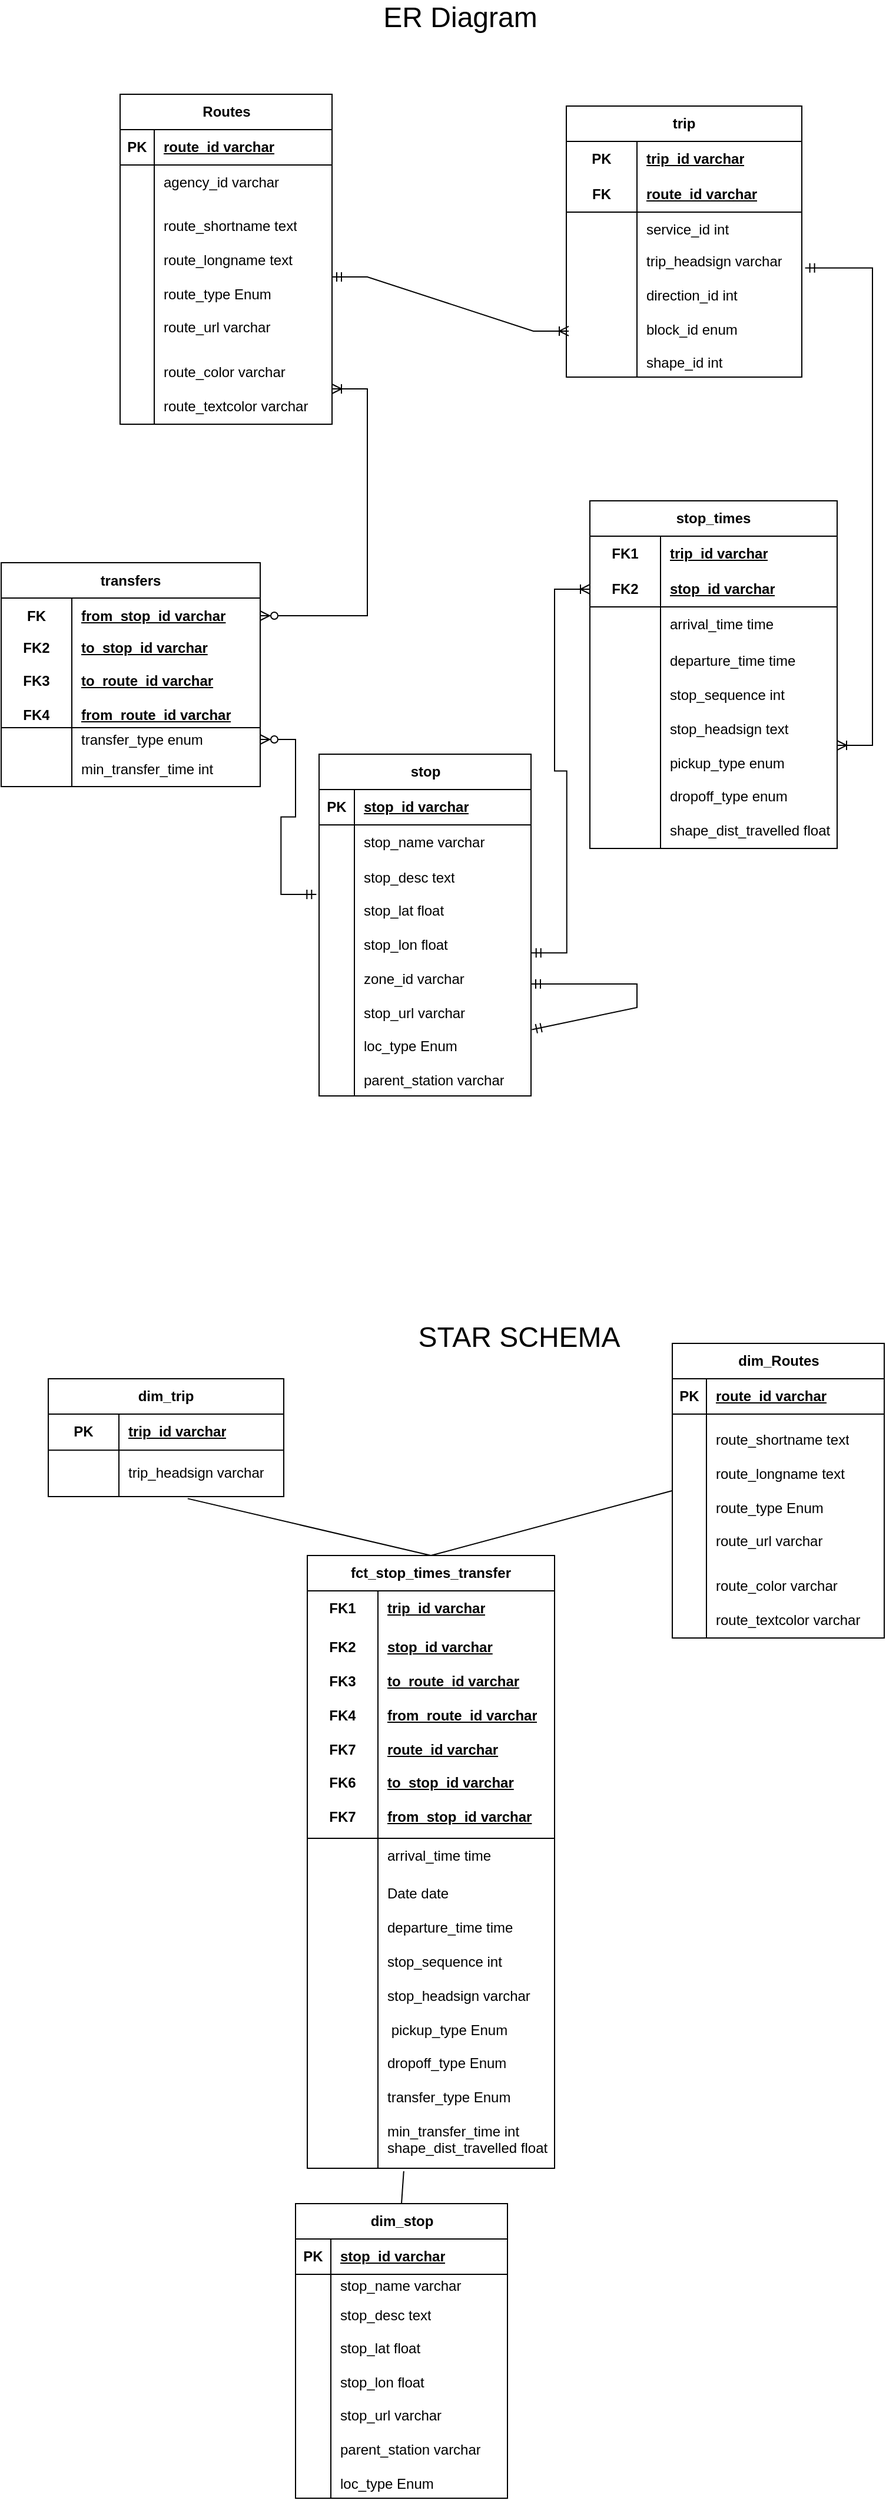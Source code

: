 <mxfile version="22.0.2" type="device">
  <diagram id="R2lEEEUBdFMjLlhIrx00" name="Page-1">
    <mxGraphModel dx="1274" dy="605" grid="1" gridSize="10" guides="1" tooltips="1" connect="1" arrows="1" fold="1" page="1" pageScale="1" pageWidth="850" pageHeight="1100" math="0" shadow="0" extFonts="Permanent Marker^https://fonts.googleapis.com/css?family=Permanent+Marker">
      <root>
        <mxCell id="0" />
        <mxCell id="1" parent="0" />
        <mxCell id="BN0zJVYFSK5SitSiGwVD-1" value="Routes" style="shape=table;startSize=30;container=1;collapsible=1;childLayout=tableLayout;fixedRows=1;rowLines=0;fontStyle=1;align=center;resizeLast=1;html=1;" parent="1" vertex="1">
          <mxGeometry x="111" y="130" width="180" height="280" as="geometry" />
        </mxCell>
        <mxCell id="BN0zJVYFSK5SitSiGwVD-2" value="" style="shape=tableRow;horizontal=0;startSize=0;swimlaneHead=0;swimlaneBody=0;fillColor=none;collapsible=0;dropTarget=0;points=[[0,0.5],[1,0.5]];portConstraint=eastwest;top=0;left=0;right=0;bottom=1;" parent="BN0zJVYFSK5SitSiGwVD-1" vertex="1">
          <mxGeometry y="30" width="180" height="30" as="geometry" />
        </mxCell>
        <mxCell id="BN0zJVYFSK5SitSiGwVD-3" value="PK" style="shape=partialRectangle;connectable=0;fillColor=none;top=0;left=0;bottom=0;right=0;fontStyle=1;overflow=hidden;whiteSpace=wrap;html=1;" parent="BN0zJVYFSK5SitSiGwVD-2" vertex="1">
          <mxGeometry width="29" height="30" as="geometry">
            <mxRectangle width="29" height="30" as="alternateBounds" />
          </mxGeometry>
        </mxCell>
        <mxCell id="BN0zJVYFSK5SitSiGwVD-4" value="route_id varchar" style="shape=partialRectangle;connectable=0;fillColor=none;top=0;left=0;bottom=0;right=0;align=left;spacingLeft=6;fontStyle=5;overflow=hidden;whiteSpace=wrap;html=1;" parent="BN0zJVYFSK5SitSiGwVD-2" vertex="1">
          <mxGeometry x="29" width="151" height="30" as="geometry">
            <mxRectangle width="151" height="30" as="alternateBounds" />
          </mxGeometry>
        </mxCell>
        <mxCell id="BN0zJVYFSK5SitSiGwVD-5" value="" style="shape=tableRow;horizontal=0;startSize=0;swimlaneHead=0;swimlaneBody=0;fillColor=none;collapsible=0;dropTarget=0;points=[[0,0.5],[1,0.5]];portConstraint=eastwest;top=0;left=0;right=0;bottom=0;" parent="BN0zJVYFSK5SitSiGwVD-1" vertex="1">
          <mxGeometry y="60" width="180" height="30" as="geometry" />
        </mxCell>
        <mxCell id="BN0zJVYFSK5SitSiGwVD-6" value="" style="shape=partialRectangle;connectable=0;fillColor=none;top=0;left=0;bottom=0;right=0;editable=1;overflow=hidden;whiteSpace=wrap;html=1;" parent="BN0zJVYFSK5SitSiGwVD-5" vertex="1">
          <mxGeometry width="29" height="30" as="geometry">
            <mxRectangle width="29" height="30" as="alternateBounds" />
          </mxGeometry>
        </mxCell>
        <mxCell id="BN0zJVYFSK5SitSiGwVD-7" value="agency_id varchar" style="shape=partialRectangle;connectable=0;fillColor=none;top=0;left=0;bottom=0;right=0;align=left;spacingLeft=6;overflow=hidden;whiteSpace=wrap;html=1;" parent="BN0zJVYFSK5SitSiGwVD-5" vertex="1">
          <mxGeometry x="29" width="151" height="30" as="geometry">
            <mxRectangle width="151" height="30" as="alternateBounds" />
          </mxGeometry>
        </mxCell>
        <mxCell id="BN0zJVYFSK5SitSiGwVD-8" value="" style="shape=tableRow;horizontal=0;startSize=0;swimlaneHead=0;swimlaneBody=0;fillColor=none;collapsible=0;dropTarget=0;points=[[0,0.5],[1,0.5]];portConstraint=eastwest;top=0;left=0;right=0;bottom=0;" parent="BN0zJVYFSK5SitSiGwVD-1" vertex="1">
          <mxGeometry y="90" width="180" height="130" as="geometry" />
        </mxCell>
        <mxCell id="BN0zJVYFSK5SitSiGwVD-9" value="" style="shape=partialRectangle;connectable=0;fillColor=none;top=0;left=0;bottom=0;right=0;editable=1;overflow=hidden;whiteSpace=wrap;html=1;" parent="BN0zJVYFSK5SitSiGwVD-8" vertex="1">
          <mxGeometry width="29" height="130" as="geometry">
            <mxRectangle width="29" height="130" as="alternateBounds" />
          </mxGeometry>
        </mxCell>
        <mxCell id="BN0zJVYFSK5SitSiGwVD-10" value="route_shortname text&lt;br&gt;&lt;br&gt;route_longname text&lt;br&gt;&lt;br&gt;route_type Enum&lt;br&gt;&lt;br&gt;route_url varchar" style="shape=partialRectangle;connectable=0;fillColor=none;top=0;left=0;bottom=0;right=0;align=left;spacingLeft=6;overflow=hidden;whiteSpace=wrap;html=1;" parent="BN0zJVYFSK5SitSiGwVD-8" vertex="1">
          <mxGeometry x="29" width="151" height="130" as="geometry">
            <mxRectangle width="151" height="130" as="alternateBounds" />
          </mxGeometry>
        </mxCell>
        <mxCell id="BN0zJVYFSK5SitSiGwVD-11" value="" style="shape=tableRow;horizontal=0;startSize=0;swimlaneHead=0;swimlaneBody=0;fillColor=none;collapsible=0;dropTarget=0;points=[[0,0.5],[1,0.5]];portConstraint=eastwest;top=0;left=0;right=0;bottom=0;" parent="BN0zJVYFSK5SitSiGwVD-1" vertex="1">
          <mxGeometry y="220" width="180" height="60" as="geometry" />
        </mxCell>
        <mxCell id="BN0zJVYFSK5SitSiGwVD-12" value="" style="shape=partialRectangle;connectable=0;fillColor=none;top=0;left=0;bottom=0;right=0;editable=1;overflow=hidden;whiteSpace=wrap;html=1;" parent="BN0zJVYFSK5SitSiGwVD-11" vertex="1">
          <mxGeometry width="29" height="60" as="geometry">
            <mxRectangle width="29" height="60" as="alternateBounds" />
          </mxGeometry>
        </mxCell>
        <mxCell id="BN0zJVYFSK5SitSiGwVD-13" value="route_color varchar&lt;br&gt;&lt;br&gt;route_textcolor varchar" style="shape=partialRectangle;connectable=0;fillColor=none;top=0;left=0;bottom=0;right=0;align=left;spacingLeft=6;overflow=hidden;whiteSpace=wrap;html=1;" parent="BN0zJVYFSK5SitSiGwVD-11" vertex="1">
          <mxGeometry x="29" width="151" height="60" as="geometry">
            <mxRectangle width="151" height="60" as="alternateBounds" />
          </mxGeometry>
        </mxCell>
        <mxCell id="BN0zJVYFSK5SitSiGwVD-27" value="trip" style="shape=table;startSize=30;container=1;collapsible=1;childLayout=tableLayout;fixedRows=1;rowLines=0;fontStyle=1;align=center;resizeLast=1;html=1;whiteSpace=wrap;" parent="1" vertex="1">
          <mxGeometry x="490" y="140" width="200" height="230" as="geometry" />
        </mxCell>
        <mxCell id="BN0zJVYFSK5SitSiGwVD-28" value="" style="shape=tableRow;horizontal=0;startSize=0;swimlaneHead=0;swimlaneBody=0;fillColor=none;collapsible=0;dropTarget=0;points=[[0,0.5],[1,0.5]];portConstraint=eastwest;top=0;left=0;right=0;bottom=0;html=1;" parent="BN0zJVYFSK5SitSiGwVD-27" vertex="1">
          <mxGeometry y="30" width="200" height="30" as="geometry" />
        </mxCell>
        <mxCell id="BN0zJVYFSK5SitSiGwVD-29" value="PK" style="shape=partialRectangle;connectable=0;fillColor=none;top=0;left=0;bottom=0;right=0;fontStyle=1;overflow=hidden;html=1;whiteSpace=wrap;" parent="BN0zJVYFSK5SitSiGwVD-28" vertex="1">
          <mxGeometry width="60" height="30" as="geometry">
            <mxRectangle width="60" height="30" as="alternateBounds" />
          </mxGeometry>
        </mxCell>
        <mxCell id="BN0zJVYFSK5SitSiGwVD-30" value="trip_id varchar" style="shape=partialRectangle;connectable=0;fillColor=none;top=0;left=0;bottom=0;right=0;align=left;spacingLeft=6;fontStyle=5;overflow=hidden;html=1;whiteSpace=wrap;" parent="BN0zJVYFSK5SitSiGwVD-28" vertex="1">
          <mxGeometry x="60" width="140" height="30" as="geometry">
            <mxRectangle width="140" height="30" as="alternateBounds" />
          </mxGeometry>
        </mxCell>
        <mxCell id="BN0zJVYFSK5SitSiGwVD-31" value="" style="shape=tableRow;horizontal=0;startSize=0;swimlaneHead=0;swimlaneBody=0;fillColor=none;collapsible=0;dropTarget=0;points=[[0,0.5],[1,0.5]];portConstraint=eastwest;top=0;left=0;right=0;bottom=1;html=1;" parent="BN0zJVYFSK5SitSiGwVD-27" vertex="1">
          <mxGeometry y="60" width="200" height="30" as="geometry" />
        </mxCell>
        <mxCell id="BN0zJVYFSK5SitSiGwVD-32" value="FK" style="shape=partialRectangle;connectable=0;fillColor=none;top=0;left=0;bottom=0;right=0;fontStyle=1;overflow=hidden;html=1;whiteSpace=wrap;" parent="BN0zJVYFSK5SitSiGwVD-31" vertex="1">
          <mxGeometry width="60" height="30" as="geometry">
            <mxRectangle width="60" height="30" as="alternateBounds" />
          </mxGeometry>
        </mxCell>
        <mxCell id="BN0zJVYFSK5SitSiGwVD-33" value="route_id varchar" style="shape=partialRectangle;connectable=0;fillColor=none;top=0;left=0;bottom=0;right=0;align=left;spacingLeft=6;fontStyle=5;overflow=hidden;html=1;whiteSpace=wrap;" parent="BN0zJVYFSK5SitSiGwVD-31" vertex="1">
          <mxGeometry x="60" width="140" height="30" as="geometry">
            <mxRectangle width="140" height="30" as="alternateBounds" />
          </mxGeometry>
        </mxCell>
        <mxCell id="BN0zJVYFSK5SitSiGwVD-34" value="" style="shape=tableRow;horizontal=0;startSize=0;swimlaneHead=0;swimlaneBody=0;fillColor=none;collapsible=0;dropTarget=0;points=[[0,0.5],[1,0.5]];portConstraint=eastwest;top=0;left=0;right=0;bottom=0;html=1;" parent="BN0zJVYFSK5SitSiGwVD-27" vertex="1">
          <mxGeometry y="90" width="200" height="30" as="geometry" />
        </mxCell>
        <mxCell id="BN0zJVYFSK5SitSiGwVD-35" value="" style="shape=partialRectangle;connectable=0;fillColor=none;top=0;left=0;bottom=0;right=0;editable=1;overflow=hidden;html=1;whiteSpace=wrap;" parent="BN0zJVYFSK5SitSiGwVD-34" vertex="1">
          <mxGeometry width="60" height="30" as="geometry">
            <mxRectangle width="60" height="30" as="alternateBounds" />
          </mxGeometry>
        </mxCell>
        <mxCell id="BN0zJVYFSK5SitSiGwVD-36" value="service_id int" style="shape=partialRectangle;connectable=0;fillColor=none;top=0;left=0;bottom=0;right=0;align=left;spacingLeft=6;overflow=hidden;html=1;whiteSpace=wrap;" parent="BN0zJVYFSK5SitSiGwVD-34" vertex="1">
          <mxGeometry x="60" width="140" height="30" as="geometry">
            <mxRectangle width="140" height="30" as="alternateBounds" />
          </mxGeometry>
        </mxCell>
        <mxCell id="BN0zJVYFSK5SitSiGwVD-37" value="" style="shape=tableRow;horizontal=0;startSize=0;swimlaneHead=0;swimlaneBody=0;fillColor=none;collapsible=0;dropTarget=0;points=[[0,0.5],[1,0.5]];portConstraint=eastwest;top=0;left=0;right=0;bottom=0;html=1;" parent="BN0zJVYFSK5SitSiGwVD-27" vertex="1">
          <mxGeometry y="120" width="200" height="110" as="geometry" />
        </mxCell>
        <mxCell id="BN0zJVYFSK5SitSiGwVD-38" value="" style="shape=partialRectangle;connectable=0;fillColor=none;top=0;left=0;bottom=0;right=0;editable=1;overflow=hidden;html=1;whiteSpace=wrap;" parent="BN0zJVYFSK5SitSiGwVD-37" vertex="1">
          <mxGeometry width="60" height="110" as="geometry">
            <mxRectangle width="60" height="110" as="alternateBounds" />
          </mxGeometry>
        </mxCell>
        <mxCell id="BN0zJVYFSK5SitSiGwVD-39" value="trip_headsign varchar&lt;br&gt;&lt;br&gt;direction_id int&lt;br&gt;&lt;br&gt;block_id enum&lt;br&gt;&lt;br&gt;shape_id int" style="shape=partialRectangle;connectable=0;fillColor=none;top=0;left=0;bottom=0;right=0;align=left;spacingLeft=6;overflow=hidden;html=1;whiteSpace=wrap;" parent="BN0zJVYFSK5SitSiGwVD-37" vertex="1">
          <mxGeometry x="60" width="140" height="110" as="geometry">
            <mxRectangle width="140" height="110" as="alternateBounds" />
          </mxGeometry>
        </mxCell>
        <mxCell id="BN0zJVYFSK5SitSiGwVD-54" value="stop_times" style="shape=table;startSize=30;container=1;collapsible=1;childLayout=tableLayout;fixedRows=1;rowLines=0;fontStyle=1;align=center;resizeLast=1;html=1;whiteSpace=wrap;" parent="1" vertex="1">
          <mxGeometry x="510" y="475" width="210" height="295" as="geometry" />
        </mxCell>
        <mxCell id="BN0zJVYFSK5SitSiGwVD-55" value="" style="shape=tableRow;horizontal=0;startSize=0;swimlaneHead=0;swimlaneBody=0;fillColor=none;collapsible=0;dropTarget=0;points=[[0,0.5],[1,0.5]];portConstraint=eastwest;top=0;left=0;right=0;bottom=0;html=1;" parent="BN0zJVYFSK5SitSiGwVD-54" vertex="1">
          <mxGeometry y="30" width="210" height="30" as="geometry" />
        </mxCell>
        <mxCell id="BN0zJVYFSK5SitSiGwVD-56" value="FK1" style="shape=partialRectangle;connectable=0;fillColor=none;top=0;left=0;bottom=0;right=0;fontStyle=1;overflow=hidden;html=1;whiteSpace=wrap;" parent="BN0zJVYFSK5SitSiGwVD-55" vertex="1">
          <mxGeometry width="60" height="30" as="geometry">
            <mxRectangle width="60" height="30" as="alternateBounds" />
          </mxGeometry>
        </mxCell>
        <mxCell id="BN0zJVYFSK5SitSiGwVD-57" value="trip_id varchar" style="shape=partialRectangle;connectable=0;fillColor=none;top=0;left=0;bottom=0;right=0;align=left;spacingLeft=6;fontStyle=5;overflow=hidden;html=1;whiteSpace=wrap;" parent="BN0zJVYFSK5SitSiGwVD-55" vertex="1">
          <mxGeometry x="60" width="150" height="30" as="geometry">
            <mxRectangle width="150" height="30" as="alternateBounds" />
          </mxGeometry>
        </mxCell>
        <mxCell id="BN0zJVYFSK5SitSiGwVD-58" value="" style="shape=tableRow;horizontal=0;startSize=0;swimlaneHead=0;swimlaneBody=0;fillColor=none;collapsible=0;dropTarget=0;points=[[0,0.5],[1,0.5]];portConstraint=eastwest;top=0;left=0;right=0;bottom=1;html=1;" parent="BN0zJVYFSK5SitSiGwVD-54" vertex="1">
          <mxGeometry y="60" width="210" height="30" as="geometry" />
        </mxCell>
        <mxCell id="BN0zJVYFSK5SitSiGwVD-59" value="FK2" style="shape=partialRectangle;connectable=0;fillColor=none;top=0;left=0;bottom=0;right=0;fontStyle=1;overflow=hidden;html=1;whiteSpace=wrap;" parent="BN0zJVYFSK5SitSiGwVD-58" vertex="1">
          <mxGeometry width="60" height="30" as="geometry">
            <mxRectangle width="60" height="30" as="alternateBounds" />
          </mxGeometry>
        </mxCell>
        <mxCell id="BN0zJVYFSK5SitSiGwVD-60" value="stop_id varchar" style="shape=partialRectangle;connectable=0;fillColor=none;top=0;left=0;bottom=0;right=0;align=left;spacingLeft=6;fontStyle=5;overflow=hidden;html=1;whiteSpace=wrap;" parent="BN0zJVYFSK5SitSiGwVD-58" vertex="1">
          <mxGeometry x="60" width="150" height="30" as="geometry">
            <mxRectangle width="150" height="30" as="alternateBounds" />
          </mxGeometry>
        </mxCell>
        <mxCell id="BN0zJVYFSK5SitSiGwVD-61" value="" style="shape=tableRow;horizontal=0;startSize=0;swimlaneHead=0;swimlaneBody=0;fillColor=none;collapsible=0;dropTarget=0;points=[[0,0.5],[1,0.5]];portConstraint=eastwest;top=0;left=0;right=0;bottom=0;html=1;" parent="BN0zJVYFSK5SitSiGwVD-54" vertex="1">
          <mxGeometry y="90" width="210" height="30" as="geometry" />
        </mxCell>
        <mxCell id="BN0zJVYFSK5SitSiGwVD-62" value="" style="shape=partialRectangle;connectable=0;fillColor=none;top=0;left=0;bottom=0;right=0;editable=1;overflow=hidden;html=1;whiteSpace=wrap;" parent="BN0zJVYFSK5SitSiGwVD-61" vertex="1">
          <mxGeometry width="60" height="30" as="geometry">
            <mxRectangle width="60" height="30" as="alternateBounds" />
          </mxGeometry>
        </mxCell>
        <mxCell id="BN0zJVYFSK5SitSiGwVD-63" value="arrival_time time" style="shape=partialRectangle;connectable=0;fillColor=none;top=0;left=0;bottom=0;right=0;align=left;spacingLeft=6;overflow=hidden;html=1;whiteSpace=wrap;" parent="BN0zJVYFSK5SitSiGwVD-61" vertex="1">
          <mxGeometry x="60" width="150" height="30" as="geometry">
            <mxRectangle width="150" height="30" as="alternateBounds" />
          </mxGeometry>
        </mxCell>
        <mxCell id="BN0zJVYFSK5SitSiGwVD-64" value="" style="shape=tableRow;horizontal=0;startSize=0;swimlaneHead=0;swimlaneBody=0;fillColor=none;collapsible=0;dropTarget=0;points=[[0,0.5],[1,0.5]];portConstraint=eastwest;top=0;left=0;right=0;bottom=0;html=1;" parent="BN0zJVYFSK5SitSiGwVD-54" vertex="1">
          <mxGeometry y="120" width="210" height="175" as="geometry" />
        </mxCell>
        <mxCell id="BN0zJVYFSK5SitSiGwVD-65" value="" style="shape=partialRectangle;connectable=0;fillColor=none;top=0;left=0;bottom=0;right=0;editable=1;overflow=hidden;html=1;whiteSpace=wrap;" parent="BN0zJVYFSK5SitSiGwVD-64" vertex="1">
          <mxGeometry width="60" height="175" as="geometry">
            <mxRectangle width="60" height="175" as="alternateBounds" />
          </mxGeometry>
        </mxCell>
        <mxCell id="BN0zJVYFSK5SitSiGwVD-66" value="departure_time time&lt;br&gt;&lt;br&gt;stop_sequence int&lt;br&gt;&lt;br&gt;stop_headsign text&lt;br&gt;&lt;br&gt;pickup_type enum&lt;br&gt;&lt;br&gt;dropoff_type enum&lt;br&gt;&lt;br&gt;shape_dist_travelled float" style="shape=partialRectangle;connectable=0;fillColor=none;top=0;left=0;bottom=0;right=0;align=left;spacingLeft=6;overflow=hidden;html=1;whiteSpace=wrap;" parent="BN0zJVYFSK5SitSiGwVD-64" vertex="1">
          <mxGeometry x="60" width="150" height="175" as="geometry">
            <mxRectangle width="150" height="175" as="alternateBounds" />
          </mxGeometry>
        </mxCell>
        <mxCell id="BN0zJVYFSK5SitSiGwVD-67" value="transfers" style="shape=table;startSize=30;container=1;collapsible=1;childLayout=tableLayout;fixedRows=1;rowLines=0;fontStyle=1;align=center;resizeLast=1;html=1;whiteSpace=wrap;" parent="1" vertex="1">
          <mxGeometry x="10" y="527.5" width="220" height="190" as="geometry" />
        </mxCell>
        <mxCell id="BN0zJVYFSK5SitSiGwVD-68" value="" style="shape=tableRow;horizontal=0;startSize=0;swimlaneHead=0;swimlaneBody=0;fillColor=none;collapsible=0;dropTarget=0;points=[[0,0.5],[1,0.5]];portConstraint=eastwest;top=0;left=0;right=0;bottom=0;html=1;" parent="BN0zJVYFSK5SitSiGwVD-67" vertex="1">
          <mxGeometry y="30" width="220" height="30" as="geometry" />
        </mxCell>
        <mxCell id="BN0zJVYFSK5SitSiGwVD-69" value="FK" style="shape=partialRectangle;connectable=0;fillColor=none;top=0;left=0;bottom=0;right=0;fontStyle=1;overflow=hidden;html=1;whiteSpace=wrap;" parent="BN0zJVYFSK5SitSiGwVD-68" vertex="1">
          <mxGeometry width="60" height="30" as="geometry">
            <mxRectangle width="60" height="30" as="alternateBounds" />
          </mxGeometry>
        </mxCell>
        <mxCell id="BN0zJVYFSK5SitSiGwVD-70" value="from_stop_id varchar" style="shape=partialRectangle;connectable=0;fillColor=none;top=0;left=0;bottom=0;right=0;align=left;spacingLeft=6;fontStyle=5;overflow=hidden;html=1;whiteSpace=wrap;" parent="BN0zJVYFSK5SitSiGwVD-68" vertex="1">
          <mxGeometry x="60" width="160" height="30" as="geometry">
            <mxRectangle width="160" height="30" as="alternateBounds" />
          </mxGeometry>
        </mxCell>
        <mxCell id="BN0zJVYFSK5SitSiGwVD-71" value="" style="shape=tableRow;horizontal=0;startSize=0;swimlaneHead=0;swimlaneBody=0;fillColor=none;collapsible=0;dropTarget=0;points=[[0,0.5],[1,0.5]];portConstraint=eastwest;top=0;left=0;right=0;bottom=1;html=1;" parent="BN0zJVYFSK5SitSiGwVD-67" vertex="1">
          <mxGeometry y="60" width="220" height="80" as="geometry" />
        </mxCell>
        <mxCell id="BN0zJVYFSK5SitSiGwVD-72" value="FK2&lt;br&gt;&lt;br&gt;FK3&lt;br&gt;&lt;br&gt;FK4" style="shape=partialRectangle;connectable=0;fillColor=none;top=0;left=0;bottom=0;right=0;fontStyle=1;overflow=hidden;html=1;whiteSpace=wrap;" parent="BN0zJVYFSK5SitSiGwVD-71" vertex="1">
          <mxGeometry width="60" height="80" as="geometry">
            <mxRectangle width="60" height="80" as="alternateBounds" />
          </mxGeometry>
        </mxCell>
        <mxCell id="BN0zJVYFSK5SitSiGwVD-73" value="to_stop_id varchar&lt;br&gt;&lt;br&gt;to_route_id varchar&lt;br&gt;&lt;br&gt;from_route_id varchar" style="shape=partialRectangle;connectable=0;fillColor=none;top=0;left=0;bottom=0;right=0;align=left;spacingLeft=6;fontStyle=5;overflow=hidden;html=1;whiteSpace=wrap;" parent="BN0zJVYFSK5SitSiGwVD-71" vertex="1">
          <mxGeometry x="60" width="160" height="80" as="geometry">
            <mxRectangle width="160" height="80" as="alternateBounds" />
          </mxGeometry>
        </mxCell>
        <mxCell id="BN0zJVYFSK5SitSiGwVD-74" value="" style="shape=tableRow;horizontal=0;startSize=0;swimlaneHead=0;swimlaneBody=0;fillColor=none;collapsible=0;dropTarget=0;points=[[0,0.5],[1,0.5]];portConstraint=eastwest;top=0;left=0;right=0;bottom=0;html=1;" parent="BN0zJVYFSK5SitSiGwVD-67" vertex="1">
          <mxGeometry y="140" width="220" height="20" as="geometry" />
        </mxCell>
        <mxCell id="BN0zJVYFSK5SitSiGwVD-75" value="" style="shape=partialRectangle;connectable=0;fillColor=none;top=0;left=0;bottom=0;right=0;editable=1;overflow=hidden;html=1;whiteSpace=wrap;" parent="BN0zJVYFSK5SitSiGwVD-74" vertex="1">
          <mxGeometry width="60" height="20" as="geometry">
            <mxRectangle width="60" height="20" as="alternateBounds" />
          </mxGeometry>
        </mxCell>
        <mxCell id="BN0zJVYFSK5SitSiGwVD-76" value="transfer_type enum" style="shape=partialRectangle;connectable=0;fillColor=none;top=0;left=0;bottom=0;right=0;align=left;spacingLeft=6;overflow=hidden;html=1;whiteSpace=wrap;" parent="BN0zJVYFSK5SitSiGwVD-74" vertex="1">
          <mxGeometry x="60" width="160" height="20" as="geometry">
            <mxRectangle width="160" height="20" as="alternateBounds" />
          </mxGeometry>
        </mxCell>
        <mxCell id="BN0zJVYFSK5SitSiGwVD-77" value="" style="shape=tableRow;horizontal=0;startSize=0;swimlaneHead=0;swimlaneBody=0;fillColor=none;collapsible=0;dropTarget=0;points=[[0,0.5],[1,0.5]];portConstraint=eastwest;top=0;left=0;right=0;bottom=0;html=1;" parent="BN0zJVYFSK5SitSiGwVD-67" vertex="1">
          <mxGeometry y="160" width="220" height="30" as="geometry" />
        </mxCell>
        <mxCell id="BN0zJVYFSK5SitSiGwVD-78" value="" style="shape=partialRectangle;connectable=0;fillColor=none;top=0;left=0;bottom=0;right=0;editable=1;overflow=hidden;html=1;whiteSpace=wrap;" parent="BN0zJVYFSK5SitSiGwVD-77" vertex="1">
          <mxGeometry width="60" height="30" as="geometry">
            <mxRectangle width="60" height="30" as="alternateBounds" />
          </mxGeometry>
        </mxCell>
        <mxCell id="BN0zJVYFSK5SitSiGwVD-79" value="min_transfer_time int" style="shape=partialRectangle;connectable=0;fillColor=none;top=0;left=0;bottom=0;right=0;align=left;spacingLeft=6;overflow=hidden;html=1;whiteSpace=wrap;" parent="BN0zJVYFSK5SitSiGwVD-77" vertex="1">
          <mxGeometry x="60" width="160" height="30" as="geometry">
            <mxRectangle width="160" height="30" as="alternateBounds" />
          </mxGeometry>
        </mxCell>
        <mxCell id="BN0zJVYFSK5SitSiGwVD-82" value="" style="edgeStyle=entityRelationEdgeStyle;fontSize=12;html=1;endArrow=ERoneToMany;startArrow=ERmandOne;rounded=0;entryX=0;entryY=0.5;entryDx=0;entryDy=0;exitX=1.002;exitY=0.286;exitDx=0;exitDy=0;exitPerimeter=0;" parent="1" source="BN0zJVYFSK5SitSiGwVD-51" target="BN0zJVYFSK5SitSiGwVD-58" edge="1">
          <mxGeometry width="100" height="100" relative="1" as="geometry">
            <mxPoint x="300" y="655" as="sourcePoint" />
            <mxPoint x="400" y="555" as="targetPoint" />
          </mxGeometry>
        </mxCell>
        <mxCell id="BN0zJVYFSK5SitSiGwVD-83" value="" style="edgeStyle=entityRelationEdgeStyle;fontSize=12;html=1;endArrow=ERoneToMany;startArrow=ERmandOne;rounded=0;exitX=1.014;exitY=0.158;exitDx=0;exitDy=0;exitPerimeter=0;" parent="1" source="BN0zJVYFSK5SitSiGwVD-37" target="BN0zJVYFSK5SitSiGwVD-64" edge="1">
          <mxGeometry width="100" height="100" relative="1" as="geometry">
            <mxPoint x="370" y="550" as="sourcePoint" />
            <mxPoint x="470" y="450" as="targetPoint" />
            <Array as="points">
              <mxPoint x="410" y="440" />
            </Array>
          </mxGeometry>
        </mxCell>
        <mxCell id="BN0zJVYFSK5SitSiGwVD-152" value="" style="endArrow=none;html=1;rounded=0;exitX=0.5;exitY=0;exitDx=0;exitDy=0;entryX=0.592;entryY=1.042;entryDx=0;entryDy=0;entryPerimeter=0;" parent="1" source="BN0zJVYFSK5SitSiGwVD-99" target="BN0zJVYFSK5SitSiGwVD-148" edge="1">
          <mxGeometry relative="1" as="geometry">
            <mxPoint x="265" y="1500" as="sourcePoint" />
            <mxPoint x="350" y="1310" as="targetPoint" />
          </mxGeometry>
        </mxCell>
        <mxCell id="BN0zJVYFSK5SitSiGwVD-153" value="" style="endArrow=none;html=1;rounded=0;entryX=0.5;entryY=0;entryDx=0;entryDy=0;exitX=0.39;exitY=1.01;exitDx=0;exitDy=0;exitPerimeter=0;" parent="1" source="BN0zJVYFSK5SitSiGwVD-109" target="BN0zJVYFSK5SitSiGwVD-112" edge="1">
          <mxGeometry relative="1" as="geometry">
            <mxPoint x="275" y="1510" as="sourcePoint" />
            <mxPoint x="435" y="1510" as="targetPoint" />
          </mxGeometry>
        </mxCell>
        <mxCell id="BN0zJVYFSK5SitSiGwVD-155" value="" style="endArrow=none;html=1;rounded=0;exitX=0.5;exitY=0;exitDx=0;exitDy=0;entryX=0;entryY=0.5;entryDx=0;entryDy=0;" parent="1" source="BN0zJVYFSK5SitSiGwVD-99" target="BN0zJVYFSK5SitSiGwVD-132" edge="1">
          <mxGeometry relative="1" as="geometry">
            <mxPoint x="440" y="1510" as="sourcePoint" />
            <mxPoint x="630" y="1320" as="targetPoint" />
          </mxGeometry>
        </mxCell>
        <mxCell id="BN0zJVYFSK5SitSiGwVD-84" value="" style="edgeStyle=entityRelationEdgeStyle;fontSize=12;html=1;endArrow=ERoneToMany;startArrow=ERmandOne;rounded=0;exitX=1;exitY=0.5;exitDx=0;exitDy=0;entryX=0.01;entryY=0.645;entryDx=0;entryDy=0;entryPerimeter=0;" parent="1" source="BN0zJVYFSK5SitSiGwVD-8" target="BN0zJVYFSK5SitSiGwVD-37" edge="1">
          <mxGeometry width="100" height="100" relative="1" as="geometry">
            <mxPoint x="370" y="430" as="sourcePoint" />
            <mxPoint x="470" y="330" as="targetPoint" />
          </mxGeometry>
        </mxCell>
        <mxCell id="BN0zJVYFSK5SitSiGwVD-158" value="" style="edgeStyle=entityRelationEdgeStyle;fontSize=12;html=1;endArrow=ERzeroToMany;startArrow=ERmandOne;rounded=0;exitX=-0.013;exitY=0.967;exitDx=0;exitDy=0;exitPerimeter=0;" parent="1" source="BN0zJVYFSK5SitSiGwVD-48" target="BN0zJVYFSK5SitSiGwVD-74" edge="1">
          <mxGeometry width="100" height="100" relative="1" as="geometry">
            <mxPoint x="340" y="680" as="sourcePoint" />
            <mxPoint x="380" y="670" as="targetPoint" />
          </mxGeometry>
        </mxCell>
        <mxCell id="BN0zJVYFSK5SitSiGwVD-99" value="fct_stop_times_transfer" style="shape=table;startSize=30;container=1;collapsible=1;childLayout=tableLayout;fixedRows=1;rowLines=0;fontStyle=1;align=center;resizeLast=1;html=1;whiteSpace=wrap;" parent="1" vertex="1">
          <mxGeometry x="270" y="1370" width="210" height="520" as="geometry" />
        </mxCell>
        <mxCell id="BN0zJVYFSK5SitSiGwVD-100" value="" style="shape=tableRow;horizontal=0;startSize=0;swimlaneHead=0;swimlaneBody=0;fillColor=none;collapsible=0;dropTarget=0;points=[[0,0.5],[1,0.5]];portConstraint=eastwest;top=0;left=0;right=0;bottom=0;html=1;" parent="BN0zJVYFSK5SitSiGwVD-99" vertex="1">
          <mxGeometry y="30" width="210" height="30" as="geometry" />
        </mxCell>
        <mxCell id="BN0zJVYFSK5SitSiGwVD-101" value="FK1" style="shape=partialRectangle;connectable=0;fillColor=none;top=0;left=0;bottom=0;right=0;fontStyle=1;overflow=hidden;html=1;whiteSpace=wrap;" parent="BN0zJVYFSK5SitSiGwVD-100" vertex="1">
          <mxGeometry width="60" height="30" as="geometry">
            <mxRectangle width="60" height="30" as="alternateBounds" />
          </mxGeometry>
        </mxCell>
        <mxCell id="BN0zJVYFSK5SitSiGwVD-102" value="trip_id varchar" style="shape=partialRectangle;connectable=0;fillColor=none;top=0;left=0;bottom=0;right=0;align=left;spacingLeft=6;fontStyle=5;overflow=hidden;html=1;whiteSpace=wrap;" parent="BN0zJVYFSK5SitSiGwVD-100" vertex="1">
          <mxGeometry x="60" width="150" height="30" as="geometry">
            <mxRectangle width="150" height="30" as="alternateBounds" />
          </mxGeometry>
        </mxCell>
        <mxCell id="BN0zJVYFSK5SitSiGwVD-103" value="" style="shape=tableRow;horizontal=0;startSize=0;swimlaneHead=0;swimlaneBody=0;fillColor=none;collapsible=0;dropTarget=0;points=[[0,0.5],[1,0.5]];portConstraint=eastwest;top=0;left=0;right=0;bottom=1;html=1;" parent="BN0zJVYFSK5SitSiGwVD-99" vertex="1">
          <mxGeometry y="60" width="210" height="180" as="geometry" />
        </mxCell>
        <mxCell id="BN0zJVYFSK5SitSiGwVD-104" value="FK2&lt;br&gt;&lt;br&gt;FK3&lt;br&gt;&lt;br&gt;FK4&lt;br&gt;&lt;br&gt;FK7&lt;br&gt;&lt;br&gt;FK6&lt;br&gt;&lt;br&gt;FK7" style="shape=partialRectangle;connectable=0;fillColor=none;top=0;left=0;bottom=0;right=0;fontStyle=1;overflow=hidden;html=1;whiteSpace=wrap;" parent="BN0zJVYFSK5SitSiGwVD-103" vertex="1">
          <mxGeometry width="60" height="180" as="geometry">
            <mxRectangle width="60" height="180" as="alternateBounds" />
          </mxGeometry>
        </mxCell>
        <mxCell id="BN0zJVYFSK5SitSiGwVD-105" value="stop_id varchar&lt;br&gt;&lt;br&gt;to_route_id varchar&lt;br&gt;&lt;br&gt;from_route_id varchar&lt;br&gt;&lt;br&gt;route_id varchar&lt;br&gt;&lt;br&gt;to_stop_id varchar&lt;br&gt;&lt;br&gt;from_stop_id varchar" style="shape=partialRectangle;connectable=0;fillColor=none;top=0;left=0;bottom=0;right=0;align=left;spacingLeft=6;fontStyle=5;overflow=hidden;html=1;whiteSpace=wrap;" parent="BN0zJVYFSK5SitSiGwVD-103" vertex="1">
          <mxGeometry x="60" width="150" height="180" as="geometry">
            <mxRectangle width="150" height="180" as="alternateBounds" />
          </mxGeometry>
        </mxCell>
        <mxCell id="BN0zJVYFSK5SitSiGwVD-106" value="" style="shape=tableRow;horizontal=0;startSize=0;swimlaneHead=0;swimlaneBody=0;fillColor=none;collapsible=0;dropTarget=0;points=[[0,0.5],[1,0.5]];portConstraint=eastwest;top=0;left=0;right=0;bottom=0;html=1;" parent="BN0zJVYFSK5SitSiGwVD-99" vertex="1">
          <mxGeometry y="240" width="210" height="30" as="geometry" />
        </mxCell>
        <mxCell id="BN0zJVYFSK5SitSiGwVD-107" value="" style="shape=partialRectangle;connectable=0;fillColor=none;top=0;left=0;bottom=0;right=0;editable=1;overflow=hidden;html=1;whiteSpace=wrap;" parent="BN0zJVYFSK5SitSiGwVD-106" vertex="1">
          <mxGeometry width="60" height="30" as="geometry">
            <mxRectangle width="60" height="30" as="alternateBounds" />
          </mxGeometry>
        </mxCell>
        <mxCell id="BN0zJVYFSK5SitSiGwVD-108" value="arrival_time time" style="shape=partialRectangle;connectable=0;fillColor=none;top=0;left=0;bottom=0;right=0;align=left;spacingLeft=6;overflow=hidden;html=1;whiteSpace=wrap;" parent="BN0zJVYFSK5SitSiGwVD-106" vertex="1">
          <mxGeometry x="60" width="150" height="30" as="geometry">
            <mxRectangle width="150" height="30" as="alternateBounds" />
          </mxGeometry>
        </mxCell>
        <mxCell id="BN0zJVYFSK5SitSiGwVD-109" value="" style="shape=tableRow;horizontal=0;startSize=0;swimlaneHead=0;swimlaneBody=0;fillColor=none;collapsible=0;dropTarget=0;points=[[0,0.5],[1,0.5]];portConstraint=eastwest;top=0;left=0;right=0;bottom=0;html=1;" parent="BN0zJVYFSK5SitSiGwVD-99" vertex="1">
          <mxGeometry y="270" width="210" height="250" as="geometry" />
        </mxCell>
        <mxCell id="BN0zJVYFSK5SitSiGwVD-110" value="" style="shape=partialRectangle;connectable=0;fillColor=none;top=0;left=0;bottom=0;right=0;editable=1;overflow=hidden;html=1;whiteSpace=wrap;" parent="BN0zJVYFSK5SitSiGwVD-109" vertex="1">
          <mxGeometry width="60" height="250" as="geometry">
            <mxRectangle width="60" height="250" as="alternateBounds" />
          </mxGeometry>
        </mxCell>
        <mxCell id="BN0zJVYFSK5SitSiGwVD-111" value="Date date&lt;br&gt;&lt;br&gt;departure_time time&lt;br&gt;&lt;br&gt;stop_sequence int&lt;br&gt;&lt;br&gt;stop_headsign varchar&lt;br&gt;&lt;br&gt;&amp;nbsp;pickup_type Enum&lt;br&gt;&lt;br&gt;dropoff_type Enum&lt;br&gt;&lt;br&gt;transfer_type Enum&lt;br&gt;&lt;br&gt;min_transfer_time int&lt;br&gt;shape_dist_travelled float" style="shape=partialRectangle;connectable=0;fillColor=none;top=0;left=0;bottom=0;right=0;align=left;spacingLeft=6;overflow=hidden;html=1;whiteSpace=wrap;" parent="BN0zJVYFSK5SitSiGwVD-109" vertex="1">
          <mxGeometry x="60" width="150" height="250" as="geometry">
            <mxRectangle width="150" height="250" as="alternateBounds" />
          </mxGeometry>
        </mxCell>
        <mxCell id="BN0zJVYFSK5SitSiGwVD-125" value="dim_Routes" style="shape=table;startSize=30;container=1;collapsible=1;childLayout=tableLayout;fixedRows=1;rowLines=0;fontStyle=1;align=center;resizeLast=1;html=1;" parent="1" vertex="1">
          <mxGeometry x="580" y="1190" width="180" height="250" as="geometry" />
        </mxCell>
        <mxCell id="BN0zJVYFSK5SitSiGwVD-126" value="" style="shape=tableRow;horizontal=0;startSize=0;swimlaneHead=0;swimlaneBody=0;fillColor=none;collapsible=0;dropTarget=0;points=[[0,0.5],[1,0.5]];portConstraint=eastwest;top=0;left=0;right=0;bottom=1;" parent="BN0zJVYFSK5SitSiGwVD-125" vertex="1">
          <mxGeometry y="30" width="180" height="30" as="geometry" />
        </mxCell>
        <mxCell id="BN0zJVYFSK5SitSiGwVD-127" value="PK" style="shape=partialRectangle;connectable=0;fillColor=none;top=0;left=0;bottom=0;right=0;fontStyle=1;overflow=hidden;whiteSpace=wrap;html=1;" parent="BN0zJVYFSK5SitSiGwVD-126" vertex="1">
          <mxGeometry width="29" height="30" as="geometry">
            <mxRectangle width="29" height="30" as="alternateBounds" />
          </mxGeometry>
        </mxCell>
        <mxCell id="BN0zJVYFSK5SitSiGwVD-128" value="route_id varchar" style="shape=partialRectangle;connectable=0;fillColor=none;top=0;left=0;bottom=0;right=0;align=left;spacingLeft=6;fontStyle=5;overflow=hidden;whiteSpace=wrap;html=1;" parent="BN0zJVYFSK5SitSiGwVD-126" vertex="1">
          <mxGeometry x="29" width="151" height="30" as="geometry">
            <mxRectangle width="151" height="30" as="alternateBounds" />
          </mxGeometry>
        </mxCell>
        <mxCell id="BN0zJVYFSK5SitSiGwVD-132" value="" style="shape=tableRow;horizontal=0;startSize=0;swimlaneHead=0;swimlaneBody=0;fillColor=none;collapsible=0;dropTarget=0;points=[[0,0.5],[1,0.5]];portConstraint=eastwest;top=0;left=0;right=0;bottom=0;" parent="BN0zJVYFSK5SitSiGwVD-125" vertex="1">
          <mxGeometry y="60" width="180" height="130" as="geometry" />
        </mxCell>
        <mxCell id="BN0zJVYFSK5SitSiGwVD-133" value="" style="shape=partialRectangle;connectable=0;fillColor=none;top=0;left=0;bottom=0;right=0;editable=1;overflow=hidden;whiteSpace=wrap;html=1;" parent="BN0zJVYFSK5SitSiGwVD-132" vertex="1">
          <mxGeometry width="29" height="130" as="geometry">
            <mxRectangle width="29" height="130" as="alternateBounds" />
          </mxGeometry>
        </mxCell>
        <mxCell id="BN0zJVYFSK5SitSiGwVD-134" value="route_shortname text&lt;br&gt;&lt;br&gt;route_longname text&lt;br&gt;&lt;br&gt;route_type Enum&lt;br&gt;&lt;br&gt;route_url varchar" style="shape=partialRectangle;connectable=0;fillColor=none;top=0;left=0;bottom=0;right=0;align=left;spacingLeft=6;overflow=hidden;whiteSpace=wrap;html=1;" parent="BN0zJVYFSK5SitSiGwVD-132" vertex="1">
          <mxGeometry x="29" width="151" height="130" as="geometry">
            <mxRectangle width="151" height="130" as="alternateBounds" />
          </mxGeometry>
        </mxCell>
        <mxCell id="BN0zJVYFSK5SitSiGwVD-135" value="" style="shape=tableRow;horizontal=0;startSize=0;swimlaneHead=0;swimlaneBody=0;fillColor=none;collapsible=0;dropTarget=0;points=[[0,0.5],[1,0.5]];portConstraint=eastwest;top=0;left=0;right=0;bottom=0;" parent="BN0zJVYFSK5SitSiGwVD-125" vertex="1">
          <mxGeometry y="190" width="180" height="60" as="geometry" />
        </mxCell>
        <mxCell id="BN0zJVYFSK5SitSiGwVD-136" value="" style="shape=partialRectangle;connectable=0;fillColor=none;top=0;left=0;bottom=0;right=0;editable=1;overflow=hidden;whiteSpace=wrap;html=1;" parent="BN0zJVYFSK5SitSiGwVD-135" vertex="1">
          <mxGeometry width="29" height="60" as="geometry">
            <mxRectangle width="29" height="60" as="alternateBounds" />
          </mxGeometry>
        </mxCell>
        <mxCell id="BN0zJVYFSK5SitSiGwVD-137" value="route_color varchar&lt;br&gt;&lt;br&gt;route_textcolor varchar" style="shape=partialRectangle;connectable=0;fillColor=none;top=0;left=0;bottom=0;right=0;align=left;spacingLeft=6;overflow=hidden;whiteSpace=wrap;html=1;" parent="BN0zJVYFSK5SitSiGwVD-135" vertex="1">
          <mxGeometry x="29" width="151" height="60" as="geometry">
            <mxRectangle width="151" height="60" as="alternateBounds" />
          </mxGeometry>
        </mxCell>
        <mxCell id="BN0zJVYFSK5SitSiGwVD-112" value="dim_stop" style="shape=table;startSize=30;container=1;collapsible=1;childLayout=tableLayout;fixedRows=1;rowLines=0;fontStyle=1;align=center;resizeLast=1;html=1;" parent="1" vertex="1">
          <mxGeometry x="260" y="1920" width="180" height="250" as="geometry" />
        </mxCell>
        <mxCell id="BN0zJVYFSK5SitSiGwVD-113" value="" style="shape=tableRow;horizontal=0;startSize=0;swimlaneHead=0;swimlaneBody=0;fillColor=none;collapsible=0;dropTarget=0;points=[[0,0.5],[1,0.5]];portConstraint=eastwest;top=0;left=0;right=0;bottom=1;" parent="BN0zJVYFSK5SitSiGwVD-112" vertex="1">
          <mxGeometry y="30" width="180" height="30" as="geometry" />
        </mxCell>
        <mxCell id="BN0zJVYFSK5SitSiGwVD-114" value="PK" style="shape=partialRectangle;connectable=0;fillColor=none;top=0;left=0;bottom=0;right=0;fontStyle=1;overflow=hidden;whiteSpace=wrap;html=1;" parent="BN0zJVYFSK5SitSiGwVD-113" vertex="1">
          <mxGeometry width="30" height="30" as="geometry">
            <mxRectangle width="30" height="30" as="alternateBounds" />
          </mxGeometry>
        </mxCell>
        <mxCell id="BN0zJVYFSK5SitSiGwVD-115" value="stop_id varchar" style="shape=partialRectangle;connectable=0;fillColor=none;top=0;left=0;bottom=0;right=0;align=left;spacingLeft=6;fontStyle=5;overflow=hidden;whiteSpace=wrap;html=1;" parent="BN0zJVYFSK5SitSiGwVD-113" vertex="1">
          <mxGeometry x="30" width="150" height="30" as="geometry">
            <mxRectangle width="150" height="30" as="alternateBounds" />
          </mxGeometry>
        </mxCell>
        <mxCell id="BN0zJVYFSK5SitSiGwVD-116" value="" style="shape=tableRow;horizontal=0;startSize=0;swimlaneHead=0;swimlaneBody=0;fillColor=none;collapsible=0;dropTarget=0;points=[[0,0.5],[1,0.5]];portConstraint=eastwest;top=0;left=0;right=0;bottom=0;" parent="BN0zJVYFSK5SitSiGwVD-112" vertex="1">
          <mxGeometry y="60" width="180" height="20" as="geometry" />
        </mxCell>
        <mxCell id="BN0zJVYFSK5SitSiGwVD-117" value="" style="shape=partialRectangle;connectable=0;fillColor=none;top=0;left=0;bottom=0;right=0;editable=1;overflow=hidden;whiteSpace=wrap;html=1;" parent="BN0zJVYFSK5SitSiGwVD-116" vertex="1">
          <mxGeometry width="30" height="20" as="geometry">
            <mxRectangle width="30" height="20" as="alternateBounds" />
          </mxGeometry>
        </mxCell>
        <mxCell id="BN0zJVYFSK5SitSiGwVD-118" value="stop_name varchar" style="shape=partialRectangle;connectable=0;fillColor=none;top=0;left=0;bottom=0;right=0;align=left;spacingLeft=6;overflow=hidden;whiteSpace=wrap;html=1;" parent="BN0zJVYFSK5SitSiGwVD-116" vertex="1">
          <mxGeometry x="30" width="150" height="20" as="geometry">
            <mxRectangle width="150" height="20" as="alternateBounds" />
          </mxGeometry>
        </mxCell>
        <mxCell id="BN0zJVYFSK5SitSiGwVD-119" value="" style="shape=tableRow;horizontal=0;startSize=0;swimlaneHead=0;swimlaneBody=0;fillColor=none;collapsible=0;dropTarget=0;points=[[0,0.5],[1,0.5]];portConstraint=eastwest;top=0;left=0;right=0;bottom=0;" parent="BN0zJVYFSK5SitSiGwVD-112" vertex="1">
          <mxGeometry y="80" width="180" height="30" as="geometry" />
        </mxCell>
        <mxCell id="BN0zJVYFSK5SitSiGwVD-120" value="" style="shape=partialRectangle;connectable=0;fillColor=none;top=0;left=0;bottom=0;right=0;editable=1;overflow=hidden;whiteSpace=wrap;html=1;" parent="BN0zJVYFSK5SitSiGwVD-119" vertex="1">
          <mxGeometry width="30" height="30" as="geometry">
            <mxRectangle width="30" height="30" as="alternateBounds" />
          </mxGeometry>
        </mxCell>
        <mxCell id="BN0zJVYFSK5SitSiGwVD-121" value="stop_desc text" style="shape=partialRectangle;connectable=0;fillColor=none;top=0;left=0;bottom=0;right=0;align=left;spacingLeft=6;overflow=hidden;whiteSpace=wrap;html=1;" parent="BN0zJVYFSK5SitSiGwVD-119" vertex="1">
          <mxGeometry x="30" width="150" height="30" as="geometry">
            <mxRectangle width="150" height="30" as="alternateBounds" />
          </mxGeometry>
        </mxCell>
        <mxCell id="BN0zJVYFSK5SitSiGwVD-122" value="" style="shape=tableRow;horizontal=0;startSize=0;swimlaneHead=0;swimlaneBody=0;fillColor=none;collapsible=0;dropTarget=0;points=[[0,0.5],[1,0.5]];portConstraint=eastwest;top=0;left=0;right=0;bottom=0;" parent="BN0zJVYFSK5SitSiGwVD-112" vertex="1">
          <mxGeometry y="110" width="180" height="140" as="geometry" />
        </mxCell>
        <mxCell id="BN0zJVYFSK5SitSiGwVD-123" value="" style="shape=partialRectangle;connectable=0;fillColor=none;top=0;left=0;bottom=0;right=0;editable=1;overflow=hidden;whiteSpace=wrap;html=1;" parent="BN0zJVYFSK5SitSiGwVD-122" vertex="1">
          <mxGeometry width="30" height="140" as="geometry">
            <mxRectangle width="30" height="140" as="alternateBounds" />
          </mxGeometry>
        </mxCell>
        <mxCell id="BN0zJVYFSK5SitSiGwVD-124" value="stop_lat float&lt;br&gt;&lt;br&gt;stop_lon float&lt;br&gt;&lt;br&gt;stop_url varchar&lt;br&gt;&lt;br&gt;parent_station varchar&lt;br&gt;&lt;br&gt;loc_type Enum" style="shape=partialRectangle;connectable=0;fillColor=none;top=0;left=0;bottom=0;right=0;align=left;spacingLeft=6;overflow=hidden;whiteSpace=wrap;html=1;" parent="BN0zJVYFSK5SitSiGwVD-122" vertex="1">
          <mxGeometry x="30" width="150" height="140" as="geometry">
            <mxRectangle width="150" height="140" as="alternateBounds" />
          </mxGeometry>
        </mxCell>
        <mxCell id="BN0zJVYFSK5SitSiGwVD-138" value="dim_trip" style="shape=table;startSize=30;container=1;collapsible=1;childLayout=tableLayout;fixedRows=1;rowLines=0;fontStyle=1;align=center;resizeLast=1;html=1;whiteSpace=wrap;" parent="1" vertex="1">
          <mxGeometry x="50" y="1220" width="200" height="100" as="geometry" />
        </mxCell>
        <mxCell id="BN0zJVYFSK5SitSiGwVD-139" value="" style="shape=tableRow;horizontal=0;startSize=0;swimlaneHead=0;swimlaneBody=0;fillColor=none;collapsible=0;dropTarget=0;points=[[0,0.5],[1,0.5]];portConstraint=eastwest;top=0;left=0;right=0;bottom=0;html=1;" parent="BN0zJVYFSK5SitSiGwVD-138" vertex="1">
          <mxGeometry y="30" width="200" height="30" as="geometry" />
        </mxCell>
        <mxCell id="BN0zJVYFSK5SitSiGwVD-140" value="PK" style="shape=partialRectangle;connectable=0;fillColor=none;top=0;left=0;bottom=0;right=0;fontStyle=1;overflow=hidden;html=1;whiteSpace=wrap;" parent="BN0zJVYFSK5SitSiGwVD-139" vertex="1">
          <mxGeometry width="60" height="30" as="geometry">
            <mxRectangle width="60" height="30" as="alternateBounds" />
          </mxGeometry>
        </mxCell>
        <mxCell id="BN0zJVYFSK5SitSiGwVD-141" value="trip_id varchar" style="shape=partialRectangle;connectable=0;fillColor=none;top=0;left=0;bottom=0;right=0;align=left;spacingLeft=6;fontStyle=5;overflow=hidden;html=1;whiteSpace=wrap;" parent="BN0zJVYFSK5SitSiGwVD-139" vertex="1">
          <mxGeometry x="60" width="140" height="30" as="geometry">
            <mxRectangle width="140" height="30" as="alternateBounds" />
          </mxGeometry>
        </mxCell>
        <mxCell id="BN0zJVYFSK5SitSiGwVD-148" value="" style="shape=tableRow;horizontal=0;startSize=0;swimlaneHead=0;swimlaneBody=0;fillColor=none;collapsible=0;dropTarget=0;points=[[0,0.5],[1,0.5]];portConstraint=eastwest;top=0;left=0;right=0;bottom=0;html=1;" parent="BN0zJVYFSK5SitSiGwVD-138" vertex="1">
          <mxGeometry y="60" width="200" height="40" as="geometry" />
        </mxCell>
        <mxCell id="BN0zJVYFSK5SitSiGwVD-149" value="" style="shape=partialRectangle;connectable=0;fillColor=none;top=0;left=0;bottom=0;right=0;editable=1;overflow=hidden;html=1;whiteSpace=wrap;" parent="BN0zJVYFSK5SitSiGwVD-148" vertex="1">
          <mxGeometry width="60" height="40" as="geometry">
            <mxRectangle width="60" height="40" as="alternateBounds" />
          </mxGeometry>
        </mxCell>
        <mxCell id="BN0zJVYFSK5SitSiGwVD-150" value="trip_headsign varchar&lt;br&gt;" style="shape=partialRectangle;connectable=0;fillColor=none;top=0;left=0;bottom=0;right=0;align=left;spacingLeft=6;overflow=hidden;html=1;whiteSpace=wrap;" parent="BN0zJVYFSK5SitSiGwVD-148" vertex="1">
          <mxGeometry x="60" width="140" height="40" as="geometry">
            <mxRectangle width="140" height="40" as="alternateBounds" />
          </mxGeometry>
        </mxCell>
        <mxCell id="BN0zJVYFSK5SitSiGwVD-156" value="" style="endArrow=none;html=1;rounded=0;exitX=0;exitY=0.017;exitDx=0;exitDy=0;exitPerimeter=0;entryX=1;entryY=0.017;entryDx=0;entryDy=0;entryPerimeter=0;" parent="BN0zJVYFSK5SitSiGwVD-138" source="BN0zJVYFSK5SitSiGwVD-148" target="BN0zJVYFSK5SitSiGwVD-148" edge="1">
          <mxGeometry relative="1" as="geometry">
            <mxPoint x="190" y="260" as="sourcePoint" />
            <mxPoint x="350" y="260" as="targetPoint" />
          </mxGeometry>
        </mxCell>
        <mxCell id="G7-1C7XBiYFVguSbTgOa-1" value="&lt;font style=&quot;font-size: 24px;&quot;&gt;STAR SCHEMA&lt;/font&gt;" style="text;html=1;strokeColor=none;fillColor=none;align=center;verticalAlign=middle;whiteSpace=wrap;rounded=0;" parent="1" vertex="1">
          <mxGeometry x="330" y="1160" width="240" height="50" as="geometry" />
        </mxCell>
        <mxCell id="G7-1C7XBiYFVguSbTgOa-2" value="&lt;font style=&quot;font-size: 24px;&quot;&gt;ER Diagram&lt;/font&gt;" style="text;html=1;strokeColor=none;fillColor=none;align=center;verticalAlign=middle;whiteSpace=wrap;rounded=0;" parent="1" vertex="1">
          <mxGeometry x="320" y="50" width="160" height="30" as="geometry" />
        </mxCell>
        <mxCell id="G7-1C7XBiYFVguSbTgOa-3" value="" style="edgeStyle=entityRelationEdgeStyle;fontSize=12;html=1;endArrow=ERoneToMany;startArrow=ERzeroToMany;rounded=0;exitX=1;exitY=0.5;exitDx=0;exitDy=0;" parent="1" source="BN0zJVYFSK5SitSiGwVD-68" target="BN0zJVYFSK5SitSiGwVD-11" edge="1">
          <mxGeometry width="100" height="100" relative="1" as="geometry">
            <mxPoint x="40" y="980" as="sourcePoint" />
            <mxPoint x="100" y="350" as="targetPoint" />
            <Array as="points">
              <mxPoint x="-251" y="740" />
              <mxPoint x="79" y="790" />
              <mxPoint x="110" y="620" />
              <mxPoint x="110" y="440" />
              <mxPoint x="69" y="720" />
              <mxPoint x="69" y="570" />
              <mxPoint x="89" y="540" />
              <mxPoint x="89" y="590" />
            </Array>
          </mxGeometry>
        </mxCell>
        <mxCell id="BN0zJVYFSK5SitSiGwVD-41" value="stop" style="shape=table;startSize=30;container=1;collapsible=1;childLayout=tableLayout;fixedRows=1;rowLines=0;fontStyle=1;align=center;resizeLast=1;html=1;" parent="1" vertex="1">
          <mxGeometry x="280" y="690" width="180" height="290" as="geometry" />
        </mxCell>
        <mxCell id="BN0zJVYFSK5SitSiGwVD-42" value="" style="shape=tableRow;horizontal=0;startSize=0;swimlaneHead=0;swimlaneBody=0;fillColor=none;collapsible=0;dropTarget=0;points=[[0,0.5],[1,0.5]];portConstraint=eastwest;top=0;left=0;right=0;bottom=1;" parent="BN0zJVYFSK5SitSiGwVD-41" vertex="1">
          <mxGeometry y="30" width="180" height="30" as="geometry" />
        </mxCell>
        <mxCell id="BN0zJVYFSK5SitSiGwVD-43" value="PK" style="shape=partialRectangle;connectable=0;fillColor=none;top=0;left=0;bottom=0;right=0;fontStyle=1;overflow=hidden;whiteSpace=wrap;html=1;" parent="BN0zJVYFSK5SitSiGwVD-42" vertex="1">
          <mxGeometry width="30" height="30" as="geometry">
            <mxRectangle width="30" height="30" as="alternateBounds" />
          </mxGeometry>
        </mxCell>
        <mxCell id="BN0zJVYFSK5SitSiGwVD-44" value="stop_id varchar" style="shape=partialRectangle;connectable=0;fillColor=none;top=0;left=0;bottom=0;right=0;align=left;spacingLeft=6;fontStyle=5;overflow=hidden;whiteSpace=wrap;html=1;" parent="BN0zJVYFSK5SitSiGwVD-42" vertex="1">
          <mxGeometry x="30" width="150" height="30" as="geometry">
            <mxRectangle width="150" height="30" as="alternateBounds" />
          </mxGeometry>
        </mxCell>
        <mxCell id="BN0zJVYFSK5SitSiGwVD-45" value="" style="shape=tableRow;horizontal=0;startSize=0;swimlaneHead=0;swimlaneBody=0;fillColor=none;collapsible=0;dropTarget=0;points=[[0,0.5],[1,0.5]];portConstraint=eastwest;top=0;left=0;right=0;bottom=0;" parent="BN0zJVYFSK5SitSiGwVD-41" vertex="1">
          <mxGeometry y="60" width="180" height="30" as="geometry" />
        </mxCell>
        <mxCell id="BN0zJVYFSK5SitSiGwVD-46" value="" style="shape=partialRectangle;connectable=0;fillColor=none;top=0;left=0;bottom=0;right=0;editable=1;overflow=hidden;whiteSpace=wrap;html=1;" parent="BN0zJVYFSK5SitSiGwVD-45" vertex="1">
          <mxGeometry width="30" height="30" as="geometry">
            <mxRectangle width="30" height="30" as="alternateBounds" />
          </mxGeometry>
        </mxCell>
        <mxCell id="BN0zJVYFSK5SitSiGwVD-47" value="stop_name varchar" style="shape=partialRectangle;connectable=0;fillColor=none;top=0;left=0;bottom=0;right=0;align=left;spacingLeft=6;overflow=hidden;whiteSpace=wrap;html=1;" parent="BN0zJVYFSK5SitSiGwVD-45" vertex="1">
          <mxGeometry x="30" width="150" height="30" as="geometry">
            <mxRectangle width="150" height="30" as="alternateBounds" />
          </mxGeometry>
        </mxCell>
        <mxCell id="BN0zJVYFSK5SitSiGwVD-48" value="" style="shape=tableRow;horizontal=0;startSize=0;swimlaneHead=0;swimlaneBody=0;fillColor=none;collapsible=0;dropTarget=0;points=[[0,0.5],[1,0.5]];portConstraint=eastwest;top=0;left=0;right=0;bottom=0;" parent="BN0zJVYFSK5SitSiGwVD-41" vertex="1">
          <mxGeometry y="90" width="180" height="30" as="geometry" />
        </mxCell>
        <mxCell id="BN0zJVYFSK5SitSiGwVD-49" value="" style="shape=partialRectangle;connectable=0;fillColor=none;top=0;left=0;bottom=0;right=0;editable=1;overflow=hidden;whiteSpace=wrap;html=1;" parent="BN0zJVYFSK5SitSiGwVD-48" vertex="1">
          <mxGeometry width="30" height="30" as="geometry">
            <mxRectangle width="30" height="30" as="alternateBounds" />
          </mxGeometry>
        </mxCell>
        <mxCell id="BN0zJVYFSK5SitSiGwVD-50" value="stop_desc text" style="shape=partialRectangle;connectable=0;fillColor=none;top=0;left=0;bottom=0;right=0;align=left;spacingLeft=6;overflow=hidden;whiteSpace=wrap;html=1;" parent="BN0zJVYFSK5SitSiGwVD-48" vertex="1">
          <mxGeometry x="30" width="150" height="30" as="geometry">
            <mxRectangle width="150" height="30" as="alternateBounds" />
          </mxGeometry>
        </mxCell>
        <mxCell id="BN0zJVYFSK5SitSiGwVD-51" value="" style="shape=tableRow;horizontal=0;startSize=0;swimlaneHead=0;swimlaneBody=0;fillColor=none;collapsible=0;dropTarget=0;points=[[0,0.5],[1,0.5]];portConstraint=eastwest;top=0;left=0;right=0;bottom=0;" parent="BN0zJVYFSK5SitSiGwVD-41" vertex="1">
          <mxGeometry y="120" width="180" height="170" as="geometry" />
        </mxCell>
        <mxCell id="BN0zJVYFSK5SitSiGwVD-52" value="" style="shape=partialRectangle;connectable=0;fillColor=none;top=0;left=0;bottom=0;right=0;editable=1;overflow=hidden;whiteSpace=wrap;html=1;" parent="BN0zJVYFSK5SitSiGwVD-51" vertex="1">
          <mxGeometry width="30" height="170" as="geometry">
            <mxRectangle width="30" height="170" as="alternateBounds" />
          </mxGeometry>
        </mxCell>
        <mxCell id="BN0zJVYFSK5SitSiGwVD-53" value="stop_lat float&lt;br&gt;&lt;br&gt;stop_lon float&lt;br&gt;&lt;br&gt;zone_id varchar&lt;br&gt;&lt;br&gt;stop_url varchar&lt;br&gt;&lt;br&gt;loc_type Enum&lt;br&gt;&lt;br&gt;parent_station varchar" style="shape=partialRectangle;connectable=0;fillColor=none;top=0;left=0;bottom=0;right=0;align=left;spacingLeft=6;overflow=hidden;whiteSpace=wrap;html=1;" parent="BN0zJVYFSK5SitSiGwVD-51" vertex="1">
          <mxGeometry x="30" width="150" height="170" as="geometry">
            <mxRectangle width="150" height="170" as="alternateBounds" />
          </mxGeometry>
        </mxCell>
        <mxCell id="koIS8riEq-aSpSWUTt4T-1" value="" style="edgeStyle=entityRelationEdgeStyle;fontSize=12;html=1;endArrow=ERmandOne;startArrow=ERmandOne;rounded=0;entryX=1.004;entryY=0.669;entryDx=0;entryDy=0;entryPerimeter=0;" parent="BN0zJVYFSK5SitSiGwVD-41" source="BN0zJVYFSK5SitSiGwVD-51" target="BN0zJVYFSK5SitSiGwVD-51" edge="1">
          <mxGeometry width="100" height="100" relative="1" as="geometry">
            <mxPoint x="90" y="240" as="sourcePoint" />
            <mxPoint x="-10" y="180" as="targetPoint" />
            <Array as="points">
              <mxPoint x="270" y="205" />
            </Array>
          </mxGeometry>
        </mxCell>
      </root>
    </mxGraphModel>
  </diagram>
</mxfile>
